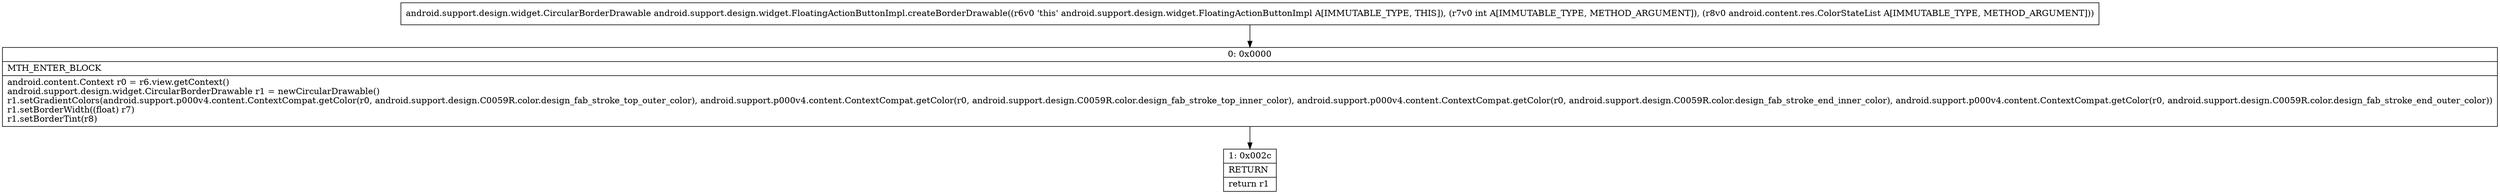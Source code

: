 digraph "CFG forandroid.support.design.widget.FloatingActionButtonImpl.createBorderDrawable(ILandroid\/content\/res\/ColorStateList;)Landroid\/support\/design\/widget\/CircularBorderDrawable;" {
Node_0 [shape=record,label="{0\:\ 0x0000|MTH_ENTER_BLOCK\l|android.content.Context r0 = r6.view.getContext()\landroid.support.design.widget.CircularBorderDrawable r1 = newCircularDrawable()\lr1.setGradientColors(android.support.p000v4.content.ContextCompat.getColor(r0, android.support.design.C0059R.color.design_fab_stroke_top_outer_color), android.support.p000v4.content.ContextCompat.getColor(r0, android.support.design.C0059R.color.design_fab_stroke_top_inner_color), android.support.p000v4.content.ContextCompat.getColor(r0, android.support.design.C0059R.color.design_fab_stroke_end_inner_color), android.support.p000v4.content.ContextCompat.getColor(r0, android.support.design.C0059R.color.design_fab_stroke_end_outer_color))\lr1.setBorderWidth((float) r7)\lr1.setBorderTint(r8)\l}"];
Node_1 [shape=record,label="{1\:\ 0x002c|RETURN\l|return r1\l}"];
MethodNode[shape=record,label="{android.support.design.widget.CircularBorderDrawable android.support.design.widget.FloatingActionButtonImpl.createBorderDrawable((r6v0 'this' android.support.design.widget.FloatingActionButtonImpl A[IMMUTABLE_TYPE, THIS]), (r7v0 int A[IMMUTABLE_TYPE, METHOD_ARGUMENT]), (r8v0 android.content.res.ColorStateList A[IMMUTABLE_TYPE, METHOD_ARGUMENT])) }"];
MethodNode -> Node_0;
Node_0 -> Node_1;
}

